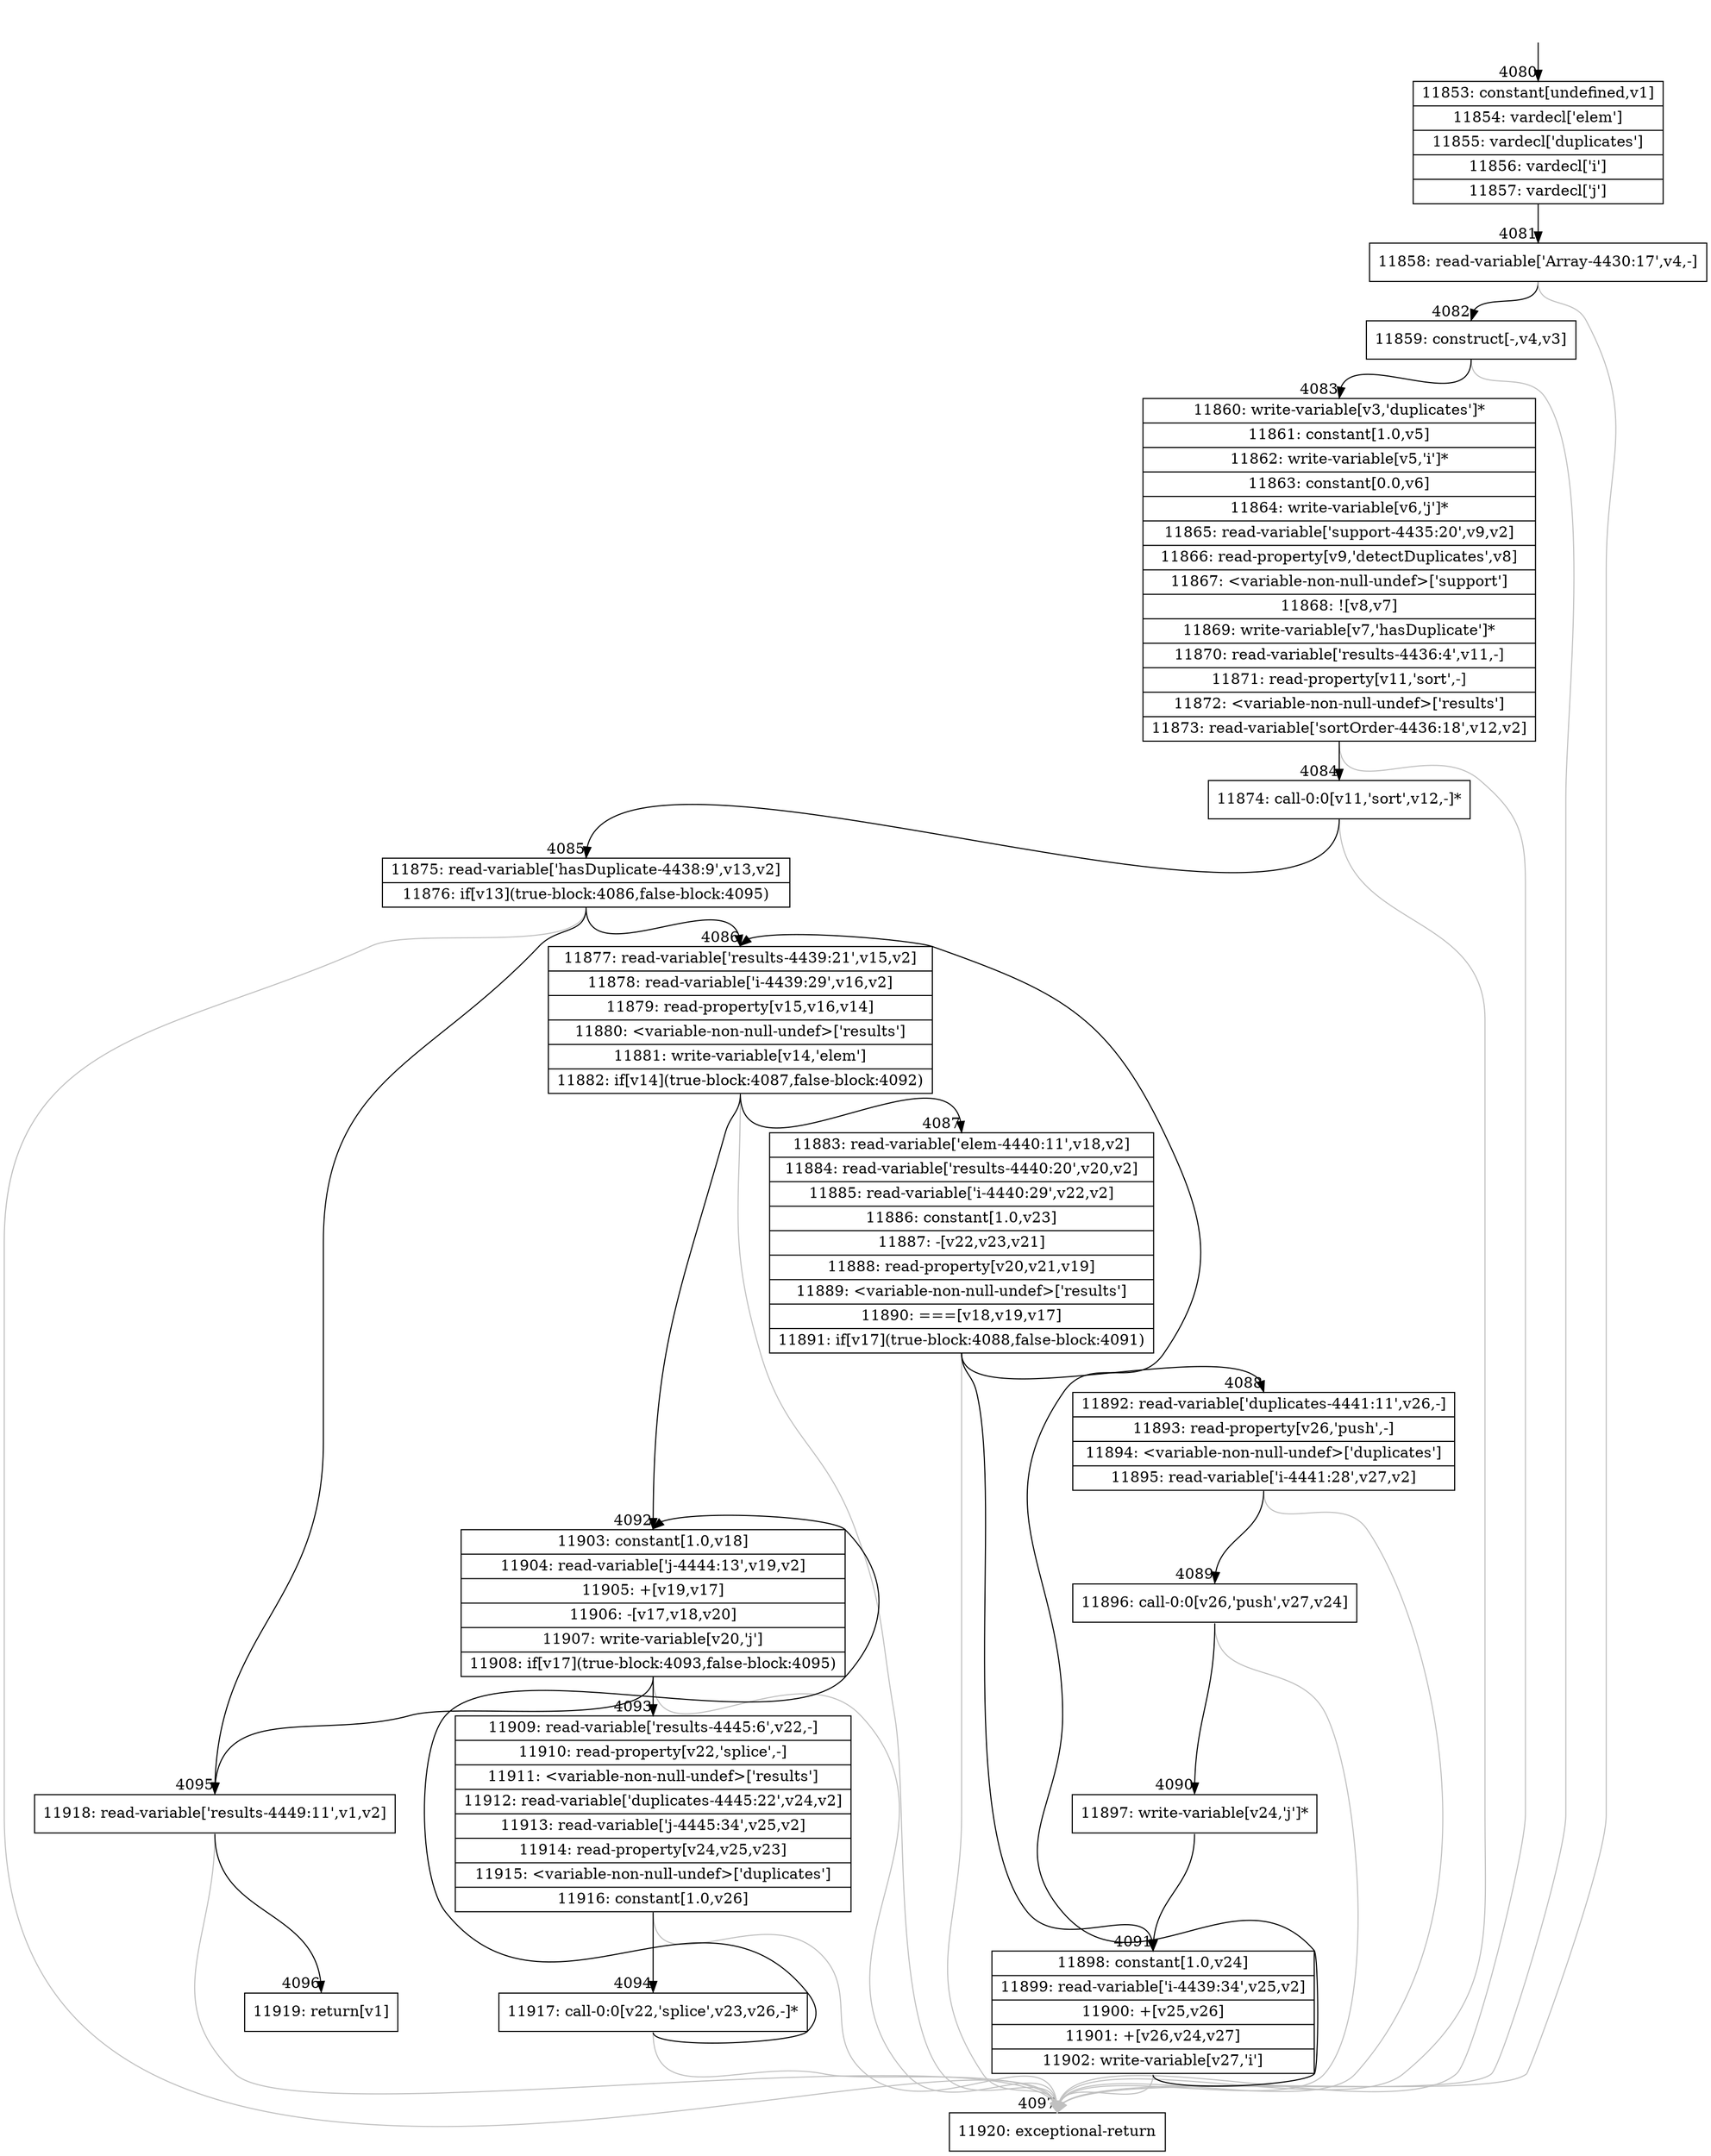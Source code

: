 digraph {
rankdir="TD"
BB_entry263[shape=none,label=""];
BB_entry263 -> BB4080 [tailport=s, headport=n, headlabel="    4080"]
BB4080 [shape=record label="{11853: constant[undefined,v1]|11854: vardecl['elem']|11855: vardecl['duplicates']|11856: vardecl['i']|11857: vardecl['j']}" ] 
BB4080 -> BB4081 [tailport=s, headport=n, headlabel="      4081"]
BB4081 [shape=record label="{11858: read-variable['Array-4430:17',v4,-]}" ] 
BB4081 -> BB4082 [tailport=s, headport=n, headlabel="      4082"]
BB4081 -> BB4097 [tailport=s, headport=n, color=gray, headlabel="      4097"]
BB4082 [shape=record label="{11859: construct[-,v4,v3]}" ] 
BB4082 -> BB4083 [tailport=s, headport=n, headlabel="      4083"]
BB4082 -> BB4097 [tailport=s, headport=n, color=gray]
BB4083 [shape=record label="{11860: write-variable[v3,'duplicates']*|11861: constant[1.0,v5]|11862: write-variable[v5,'i']*|11863: constant[0.0,v6]|11864: write-variable[v6,'j']*|11865: read-variable['support-4435:20',v9,v2]|11866: read-property[v9,'detectDuplicates',v8]|11867: \<variable-non-null-undef\>['support']|11868: ![v8,v7]|11869: write-variable[v7,'hasDuplicate']*|11870: read-variable['results-4436:4',v11,-]|11871: read-property[v11,'sort',-]|11872: \<variable-non-null-undef\>['results']|11873: read-variable['sortOrder-4436:18',v12,v2]}" ] 
BB4083 -> BB4084 [tailport=s, headport=n, headlabel="      4084"]
BB4083 -> BB4097 [tailport=s, headport=n, color=gray]
BB4084 [shape=record label="{11874: call-0:0[v11,'sort',v12,-]*}" ] 
BB4084 -> BB4085 [tailport=s, headport=n, headlabel="      4085"]
BB4084 -> BB4097 [tailport=s, headport=n, color=gray]
BB4085 [shape=record label="{11875: read-variable['hasDuplicate-4438:9',v13,v2]|11876: if[v13](true-block:4086,false-block:4095)}" ] 
BB4085 -> BB4086 [tailport=s, headport=n, headlabel="      4086"]
BB4085 -> BB4095 [tailport=s, headport=n, headlabel="      4095"]
BB4085 -> BB4097 [tailport=s, headport=n, color=gray]
BB4086 [shape=record label="{11877: read-variable['results-4439:21',v15,v2]|11878: read-variable['i-4439:29',v16,v2]|11879: read-property[v15,v16,v14]|11880: \<variable-non-null-undef\>['results']|11881: write-variable[v14,'elem']|11882: if[v14](true-block:4087,false-block:4092)}" ] 
BB4086 -> BB4087 [tailport=s, headport=n, headlabel="      4087"]
BB4086 -> BB4092 [tailport=s, headport=n, headlabel="      4092"]
BB4086 -> BB4097 [tailport=s, headport=n, color=gray]
BB4087 [shape=record label="{11883: read-variable['elem-4440:11',v18,v2]|11884: read-variable['results-4440:20',v20,v2]|11885: read-variable['i-4440:29',v22,v2]|11886: constant[1.0,v23]|11887: -[v22,v23,v21]|11888: read-property[v20,v21,v19]|11889: \<variable-non-null-undef\>['results']|11890: ===[v18,v19,v17]|11891: if[v17](true-block:4088,false-block:4091)}" ] 
BB4087 -> BB4088 [tailport=s, headport=n, headlabel="      4088"]
BB4087 -> BB4091 [tailport=s, headport=n, headlabel="      4091"]
BB4087 -> BB4097 [tailport=s, headport=n, color=gray]
BB4088 [shape=record label="{11892: read-variable['duplicates-4441:11',v26,-]|11893: read-property[v26,'push',-]|11894: \<variable-non-null-undef\>['duplicates']|11895: read-variable['i-4441:28',v27,v2]}" ] 
BB4088 -> BB4089 [tailport=s, headport=n, headlabel="      4089"]
BB4088 -> BB4097 [tailport=s, headport=n, color=gray]
BB4089 [shape=record label="{11896: call-0:0[v26,'push',v27,v24]}" ] 
BB4089 -> BB4090 [tailport=s, headport=n, headlabel="      4090"]
BB4089 -> BB4097 [tailport=s, headport=n, color=gray]
BB4090 [shape=record label="{11897: write-variable[v24,'j']*}" ] 
BB4090 -> BB4091 [tailport=s, headport=n]
BB4091 [shape=record label="{11898: constant[1.0,v24]|11899: read-variable['i-4439:34',v25,v2]|11900: +[v25,v26]|11901: +[v26,v24,v27]|11902: write-variable[v27,'i']}" ] 
BB4091 -> BB4086 [tailport=s, headport=n]
BB4091 -> BB4097 [tailport=s, headport=n, color=gray]
BB4092 [shape=record label="{11903: constant[1.0,v18]|11904: read-variable['j-4444:13',v19,v2]|11905: +[v19,v17]|11906: -[v17,v18,v20]|11907: write-variable[v20,'j']|11908: if[v17](true-block:4093,false-block:4095)}" ] 
BB4092 -> BB4093 [tailport=s, headport=n, headlabel="      4093"]
BB4092 -> BB4095 [tailport=s, headport=n]
BB4092 -> BB4097 [tailport=s, headport=n, color=gray]
BB4093 [shape=record label="{11909: read-variable['results-4445:6',v22,-]|11910: read-property[v22,'splice',-]|11911: \<variable-non-null-undef\>['results']|11912: read-variable['duplicates-4445:22',v24,v2]|11913: read-variable['j-4445:34',v25,v2]|11914: read-property[v24,v25,v23]|11915: \<variable-non-null-undef\>['duplicates']|11916: constant[1.0,v26]}" ] 
BB4093 -> BB4094 [tailport=s, headport=n, headlabel="      4094"]
BB4093 -> BB4097 [tailport=s, headport=n, color=gray]
BB4094 [shape=record label="{11917: call-0:0[v22,'splice',v23,v26,-]*}" ] 
BB4094 -> BB4092 [tailport=s, headport=n]
BB4094 -> BB4097 [tailport=s, headport=n, color=gray]
BB4095 [shape=record label="{11918: read-variable['results-4449:11',v1,v2]}" ] 
BB4095 -> BB4096 [tailport=s, headport=n, headlabel="      4096"]
BB4095 -> BB4097 [tailport=s, headport=n, color=gray]
BB4096 [shape=record label="{11919: return[v1]}" ] 
BB4097 [shape=record label="{11920: exceptional-return}" ] 
}
